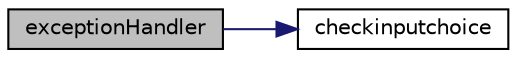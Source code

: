 digraph "exceptionHandler"
{
 // LATEX_PDF_SIZE
  edge [fontname="Helvetica",fontsize="10",labelfontname="Helvetica",labelfontsize="10"];
  node [fontname="Helvetica",fontsize="10",shape=record];
  rankdir="LR";
  Node1 [label="exceptionHandler",height=0.2,width=0.4,color="black", fillcolor="grey75", style="filled", fontcolor="black",tooltip=" "];
  Node1 -> Node2 [color="midnightblue",fontsize="10",style="solid",fontname="Helvetica"];
  Node2 [label="checkinputchoice",height=0.2,width=0.4,color="black", fillcolor="white", style="filled",URL="$_menus_8cpp.html#a9a825f830de2a8df955bbffae0852fd8",tooltip=" "];
}
